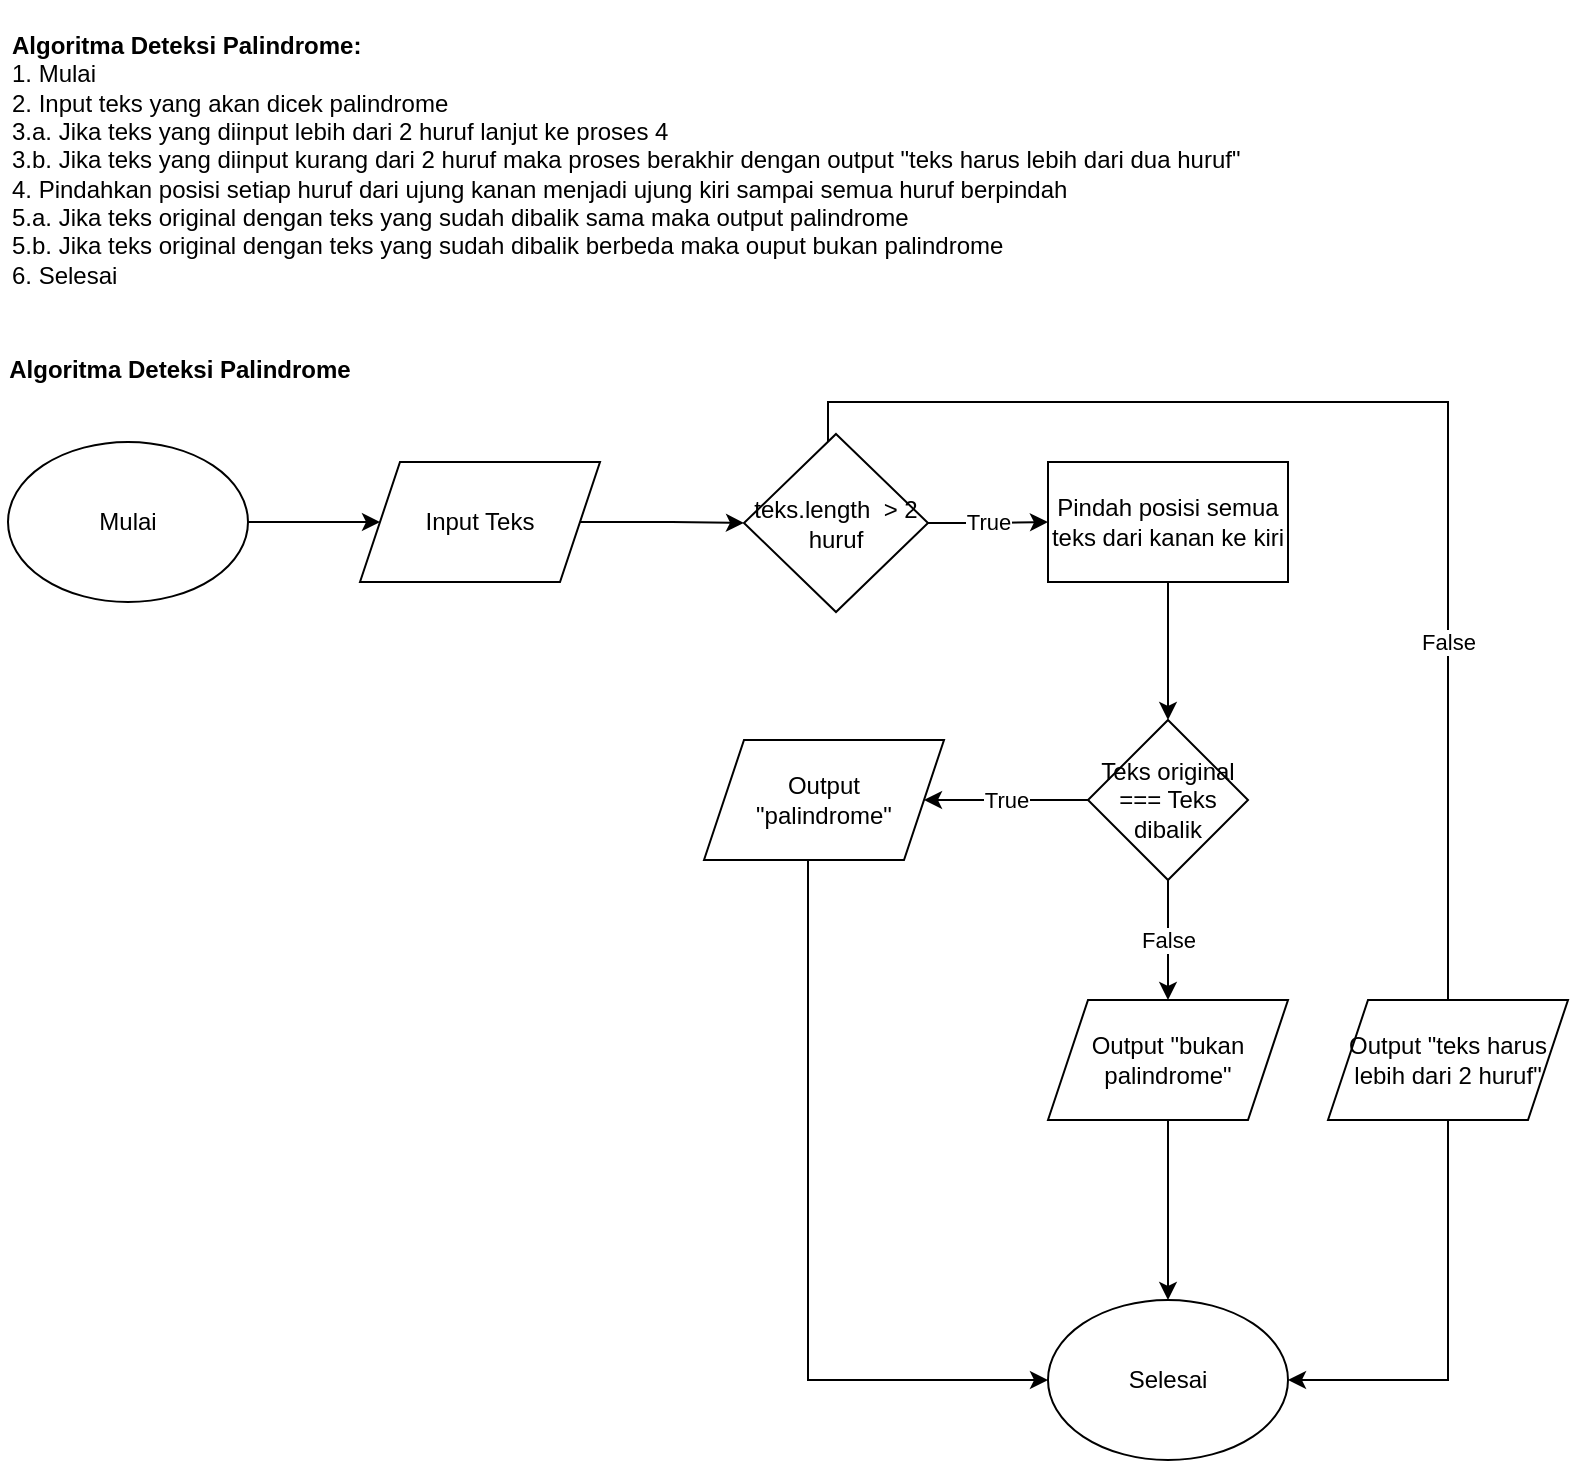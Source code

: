 <mxfile version="20.6.2" type="device"><diagram id="w_yr_YBIunXTnp7BYjF0" name="Page-1"><mxGraphModel dx="868" dy="393" grid="1" gridSize="10" guides="1" tooltips="1" connect="1" arrows="1" fold="1" page="1" pageScale="1" pageWidth="850" pageHeight="1100" math="0" shadow="0"><root><mxCell id="0"/><mxCell id="1" parent="0"/><mxCell id="UqKM0ZMYKG7j_d6S_eIK-2" value="&lt;div style=&quot;text-align: justify;&quot;&gt;&lt;b style=&quot;background-color: initial;&quot;&gt;Algoritma Deteksi Palindrome:&lt;/b&gt;&lt;/div&gt;&lt;span style=&quot;background-color: initial;&quot;&gt;&lt;div style=&quot;text-align: justify;&quot;&gt;&lt;span style=&quot;background-color: initial;&quot;&gt;1. Mulai&lt;/span&gt;&lt;/div&gt;&lt;div style=&quot;text-align: justify;&quot;&gt;&lt;span style=&quot;background-color: initial;&quot;&gt;2. Input teks yang akan dicek palindrome&lt;/span&gt;&lt;/div&gt;&lt;div style=&quot;text-align: justify;&quot;&gt;&lt;span style=&quot;background-color: initial;&quot;&gt;3.a. Jika teks yang diinput lebih dari 2 huruf lanjut ke proses 4&lt;/span&gt;&lt;/div&gt;&lt;div style=&quot;text-align: justify;&quot;&gt;&lt;span style=&quot;background-color: initial;&quot;&gt;3.b. Jika teks yang diinput kurang dari 2 huruf maka proses berakhir dengan output &quot;teks harus lebih dari dua huruf&quot;&lt;/span&gt;&lt;/div&gt;&lt;div style=&quot;text-align: justify;&quot;&gt;&lt;span style=&quot;background-color: initial;&quot;&gt;4. Pindahkan posisi setiap huruf dari ujung kanan menjadi ujung kiri sampai semua huruf berpindah&lt;/span&gt;&lt;/div&gt;&lt;/span&gt;&lt;div style=&quot;text-align: justify;&quot;&gt;&lt;span style=&quot;background-color: initial;&quot;&gt;5.a. Jika teks original dengan teks yang sudah dibalik sama maka output palindrome&lt;/span&gt;&lt;/div&gt;&lt;div style=&quot;text-align: justify;&quot;&gt;&lt;span style=&quot;background-color: initial;&quot;&gt;5.b. Jika teks original dengan teks yang sudah dibalik berbeda maka ouput bukan palindrome&lt;/span&gt;&lt;/div&gt;&lt;div style=&quot;text-align: justify;&quot;&gt;&lt;span style=&quot;background-color: initial;&quot;&gt;6. Selesai&lt;/span&gt;&lt;/div&gt;" style="text;html=1;strokeColor=none;fillColor=none;align=left;verticalAlign=middle;whiteSpace=wrap;rounded=0;" parent="1" vertex="1"><mxGeometry x="40" y="40" width="760" height="160" as="geometry"/></mxCell><mxCell id="UqKM0ZMYKG7j_d6S_eIK-4" value="&lt;b&gt;Algoritma Deteksi Palindrome&lt;/b&gt;" style="text;html=1;strokeColor=none;fillColor=none;align=center;verticalAlign=middle;whiteSpace=wrap;rounded=0;" parent="1" vertex="1"><mxGeometry x="36" y="210" width="180" height="30" as="geometry"/></mxCell><mxCell id="UqKM0ZMYKG7j_d6S_eIK-7" style="edgeStyle=orthogonalEdgeStyle;rounded=0;orthogonalLoop=1;jettySize=auto;html=1;entryX=0;entryY=0.5;entryDx=0;entryDy=0;" parent="1" source="UqKM0ZMYKG7j_d6S_eIK-5" target="UqKM0ZMYKG7j_d6S_eIK-6" edge="1"><mxGeometry relative="1" as="geometry"/></mxCell><mxCell id="UqKM0ZMYKG7j_d6S_eIK-5" value="Mulai" style="ellipse;whiteSpace=wrap;html=1;" parent="1" vertex="1"><mxGeometry x="40" y="261" width="120" height="80" as="geometry"/></mxCell><mxCell id="UqKM0ZMYKG7j_d6S_eIK-9" value="" style="edgeStyle=orthogonalEdgeStyle;rounded=0;orthogonalLoop=1;jettySize=auto;html=1;" parent="1" source="UqKM0ZMYKG7j_d6S_eIK-6" target="UqKM0ZMYKG7j_d6S_eIK-8" edge="1"><mxGeometry relative="1" as="geometry"/></mxCell><mxCell id="UqKM0ZMYKG7j_d6S_eIK-6" value="Input Teks" style="shape=parallelogram;perimeter=parallelogramPerimeter;whiteSpace=wrap;html=1;fixedSize=1;" parent="1" vertex="1"><mxGeometry x="216" y="271" width="120" height="60" as="geometry"/></mxCell><mxCell id="UqKM0ZMYKG7j_d6S_eIK-10" value="False" style="edgeStyle=orthogonalEdgeStyle;rounded=0;orthogonalLoop=1;jettySize=auto;html=1;entryX=1;entryY=0.5;entryDx=0;entryDy=0;" parent="1" source="UqKM0ZMYKG7j_d6S_eIK-8" target="UqKM0ZMYKG7j_d6S_eIK-19" edge="1"><mxGeometry relative="1" as="geometry"><Array as="points"><mxPoint x="450" y="241"/><mxPoint x="760" y="241"/><mxPoint x="760" y="730"/></Array><mxPoint x="760" y="380" as="targetPoint"/></mxGeometry></mxCell><mxCell id="UqKM0ZMYKG7j_d6S_eIK-12" value="True" style="edgeStyle=orthogonalEdgeStyle;rounded=0;orthogonalLoop=1;jettySize=auto;html=1;" parent="1" source="UqKM0ZMYKG7j_d6S_eIK-8" target="UqKM0ZMYKG7j_d6S_eIK-11" edge="1"><mxGeometry relative="1" as="geometry"/></mxCell><mxCell id="UqKM0ZMYKG7j_d6S_eIK-8" value="teks.length&amp;nbsp; &amp;gt; 2 huruf" style="rhombus;whiteSpace=wrap;html=1;" parent="1" vertex="1"><mxGeometry x="408" y="257" width="92" height="89" as="geometry"/></mxCell><mxCell id="UqKM0ZMYKG7j_d6S_eIK-14" value="" style="edgeStyle=orthogonalEdgeStyle;rounded=0;orthogonalLoop=1;jettySize=auto;html=1;" parent="1" source="UqKM0ZMYKG7j_d6S_eIK-11" target="UqKM0ZMYKG7j_d6S_eIK-13" edge="1"><mxGeometry relative="1" as="geometry"/></mxCell><mxCell id="UqKM0ZMYKG7j_d6S_eIK-11" value="Pindah posisi semua teks dari kanan ke kiri" style="rounded=0;whiteSpace=wrap;html=1;" parent="1" vertex="1"><mxGeometry x="560" y="271" width="120" height="60" as="geometry"/></mxCell><mxCell id="UqKM0ZMYKG7j_d6S_eIK-17" value="True" style="edgeStyle=orthogonalEdgeStyle;rounded=0;orthogonalLoop=1;jettySize=auto;html=1;" parent="1" source="UqKM0ZMYKG7j_d6S_eIK-13" target="UqKM0ZMYKG7j_d6S_eIK-16" edge="1"><mxGeometry relative="1" as="geometry"/></mxCell><mxCell id="UqKM0ZMYKG7j_d6S_eIK-18" value="False" style="edgeStyle=orthogonalEdgeStyle;rounded=0;orthogonalLoop=1;jettySize=auto;html=1;" parent="1" source="UqKM0ZMYKG7j_d6S_eIK-13" target="UqKM0ZMYKG7j_d6S_eIK-15" edge="1"><mxGeometry relative="1" as="geometry"/></mxCell><mxCell id="UqKM0ZMYKG7j_d6S_eIK-13" value="Teks original === Teks dibalik" style="rhombus;whiteSpace=wrap;html=1;" parent="1" vertex="1"><mxGeometry x="580" y="400" width="80" height="80" as="geometry"/></mxCell><mxCell id="UqKM0ZMYKG7j_d6S_eIK-21" value="" style="edgeStyle=orthogonalEdgeStyle;rounded=0;orthogonalLoop=1;jettySize=auto;html=1;" parent="1" source="UqKM0ZMYKG7j_d6S_eIK-15" target="UqKM0ZMYKG7j_d6S_eIK-19" edge="1"><mxGeometry relative="1" as="geometry"/></mxCell><mxCell id="UqKM0ZMYKG7j_d6S_eIK-15" value="Output &quot;bukan palindrome&quot;" style="shape=parallelogram;perimeter=parallelogramPerimeter;whiteSpace=wrap;html=1;fixedSize=1;" parent="1" vertex="1"><mxGeometry x="560" y="540" width="120" height="60" as="geometry"/></mxCell><mxCell id="UqKM0ZMYKG7j_d6S_eIK-20" value="" style="edgeStyle=orthogonalEdgeStyle;rounded=0;orthogonalLoop=1;jettySize=auto;html=1;" parent="1" source="UqKM0ZMYKG7j_d6S_eIK-16" target="UqKM0ZMYKG7j_d6S_eIK-19" edge="1"><mxGeometry relative="1" as="geometry"><Array as="points"><mxPoint x="440" y="730"/></Array></mxGeometry></mxCell><mxCell id="UqKM0ZMYKG7j_d6S_eIK-16" value="Output &lt;br&gt;&quot;palindrome&quot;" style="shape=parallelogram;perimeter=parallelogramPerimeter;whiteSpace=wrap;html=1;fixedSize=1;" parent="1" vertex="1"><mxGeometry x="388" y="410" width="120" height="60" as="geometry"/></mxCell><mxCell id="UqKM0ZMYKG7j_d6S_eIK-19" value="Selesai" style="ellipse;whiteSpace=wrap;html=1;" parent="1" vertex="1"><mxGeometry x="560" y="690" width="120" height="80" as="geometry"/></mxCell><mxCell id="ud7r3g4BJtHPP2mU5Jaa-1" value="Output &quot;teks harus lebih dari 2 huruf&quot;" style="shape=parallelogram;perimeter=parallelogramPerimeter;whiteSpace=wrap;html=1;fixedSize=1;" vertex="1" parent="1"><mxGeometry x="700" y="540" width="120" height="60" as="geometry"/></mxCell></root></mxGraphModel></diagram></mxfile>